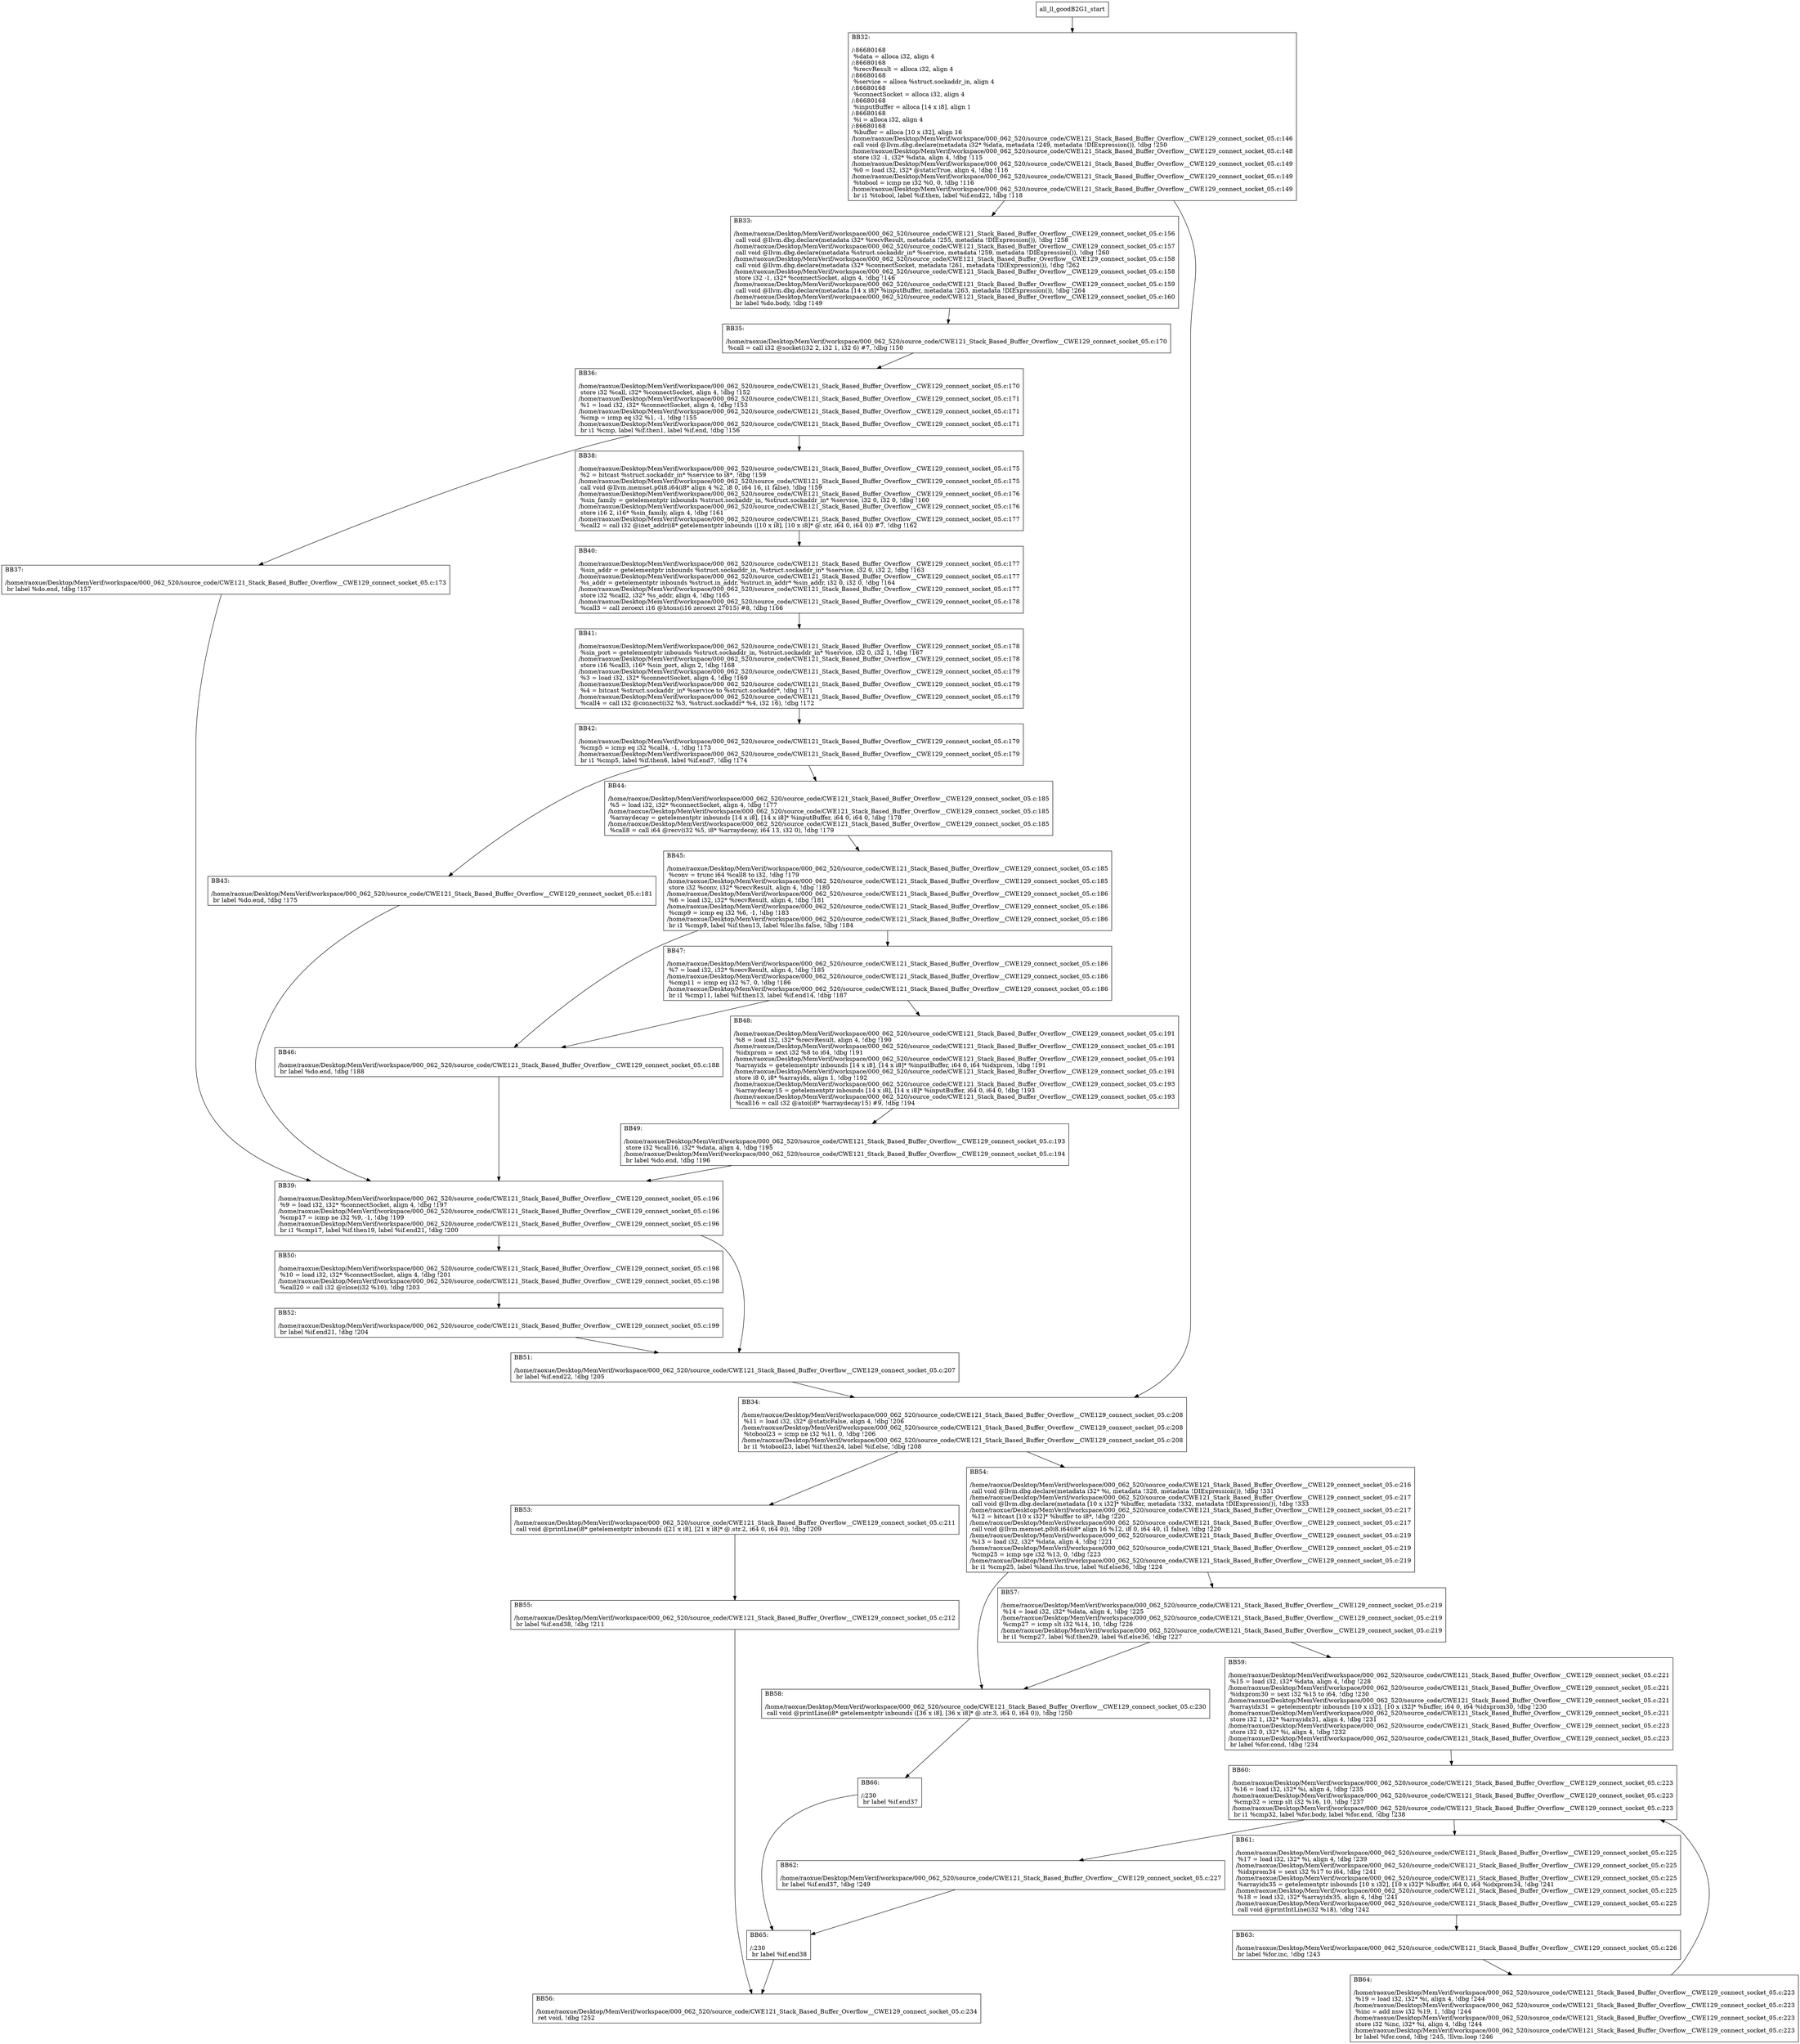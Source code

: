 digraph "CFG for'all_ll_goodB2G1' function" {
	BBall_ll_goodB2G1_start[shape=record,label="{all_ll_goodB2G1_start}"];
	BBall_ll_goodB2G1_start-> all_ll_goodB2G1BB32;
	all_ll_goodB2G1BB32 [shape=record, label="{BB32:\l\l/:86680168\l
  %data = alloca i32, align 4\l
/:86680168\l
  %recvResult = alloca i32, align 4\l
/:86680168\l
  %service = alloca %struct.sockaddr_in, align 4\l
/:86680168\l
  %connectSocket = alloca i32, align 4\l
/:86680168\l
  %inputBuffer = alloca [14 x i8], align 1\l
/:86680168\l
  %i = alloca i32, align 4\l
/:86680168\l
  %buffer = alloca [10 x i32], align 16\l
/home/raoxue/Desktop/MemVerif/workspace/000_062_520/source_code/CWE121_Stack_Based_Buffer_Overflow__CWE129_connect_socket_05.c:146\l
  call void @llvm.dbg.declare(metadata i32* %data, metadata !249, metadata !DIExpression()), !dbg !250\l
/home/raoxue/Desktop/MemVerif/workspace/000_062_520/source_code/CWE121_Stack_Based_Buffer_Overflow__CWE129_connect_socket_05.c:148\l
  store i32 -1, i32* %data, align 4, !dbg !115\l
/home/raoxue/Desktop/MemVerif/workspace/000_062_520/source_code/CWE121_Stack_Based_Buffer_Overflow__CWE129_connect_socket_05.c:149\l
  %0 = load i32, i32* @staticTrue, align 4, !dbg !116\l
/home/raoxue/Desktop/MemVerif/workspace/000_062_520/source_code/CWE121_Stack_Based_Buffer_Overflow__CWE129_connect_socket_05.c:149\l
  %tobool = icmp ne i32 %0, 0, !dbg !116\l
/home/raoxue/Desktop/MemVerif/workspace/000_062_520/source_code/CWE121_Stack_Based_Buffer_Overflow__CWE129_connect_socket_05.c:149\l
  br i1 %tobool, label %if.then, label %if.end22, !dbg !118\l
}"];
	all_ll_goodB2G1BB32-> all_ll_goodB2G1BB33;
	all_ll_goodB2G1BB32-> all_ll_goodB2G1BB34;
	all_ll_goodB2G1BB33 [shape=record, label="{BB33:\l\l/home/raoxue/Desktop/MemVerif/workspace/000_062_520/source_code/CWE121_Stack_Based_Buffer_Overflow__CWE129_connect_socket_05.c:156\l
  call void @llvm.dbg.declare(metadata i32* %recvResult, metadata !255, metadata !DIExpression()), !dbg !258\l
/home/raoxue/Desktop/MemVerif/workspace/000_062_520/source_code/CWE121_Stack_Based_Buffer_Overflow__CWE129_connect_socket_05.c:157\l
  call void @llvm.dbg.declare(metadata %struct.sockaddr_in* %service, metadata !259, metadata !DIExpression()), !dbg !260\l
/home/raoxue/Desktop/MemVerif/workspace/000_062_520/source_code/CWE121_Stack_Based_Buffer_Overflow__CWE129_connect_socket_05.c:158\l
  call void @llvm.dbg.declare(metadata i32* %connectSocket, metadata !261, metadata !DIExpression()), !dbg !262\l
/home/raoxue/Desktop/MemVerif/workspace/000_062_520/source_code/CWE121_Stack_Based_Buffer_Overflow__CWE129_connect_socket_05.c:158\l
  store i32 -1, i32* %connectSocket, align 4, !dbg !146\l
/home/raoxue/Desktop/MemVerif/workspace/000_062_520/source_code/CWE121_Stack_Based_Buffer_Overflow__CWE129_connect_socket_05.c:159\l
  call void @llvm.dbg.declare(metadata [14 x i8]* %inputBuffer, metadata !263, metadata !DIExpression()), !dbg !264\l
/home/raoxue/Desktop/MemVerif/workspace/000_062_520/source_code/CWE121_Stack_Based_Buffer_Overflow__CWE129_connect_socket_05.c:160\l
  br label %do.body, !dbg !149\l
}"];
	all_ll_goodB2G1BB33-> all_ll_goodB2G1BB35;
	all_ll_goodB2G1BB35 [shape=record, label="{BB35:\l\l/home/raoxue/Desktop/MemVerif/workspace/000_062_520/source_code/CWE121_Stack_Based_Buffer_Overflow__CWE129_connect_socket_05.c:170\l
  %call = call i32 @socket(i32 2, i32 1, i32 6) #7, !dbg !150\l
}"];
	all_ll_goodB2G1BB35-> all_ll_goodB2G1BB36;
	all_ll_goodB2G1BB36 [shape=record, label="{BB36:\l\l/home/raoxue/Desktop/MemVerif/workspace/000_062_520/source_code/CWE121_Stack_Based_Buffer_Overflow__CWE129_connect_socket_05.c:170\l
  store i32 %call, i32* %connectSocket, align 4, !dbg !152\l
/home/raoxue/Desktop/MemVerif/workspace/000_062_520/source_code/CWE121_Stack_Based_Buffer_Overflow__CWE129_connect_socket_05.c:171\l
  %1 = load i32, i32* %connectSocket, align 4, !dbg !153\l
/home/raoxue/Desktop/MemVerif/workspace/000_062_520/source_code/CWE121_Stack_Based_Buffer_Overflow__CWE129_connect_socket_05.c:171\l
  %cmp = icmp eq i32 %1, -1, !dbg !155\l
/home/raoxue/Desktop/MemVerif/workspace/000_062_520/source_code/CWE121_Stack_Based_Buffer_Overflow__CWE129_connect_socket_05.c:171\l
  br i1 %cmp, label %if.then1, label %if.end, !dbg !156\l
}"];
	all_ll_goodB2G1BB36-> all_ll_goodB2G1BB37;
	all_ll_goodB2G1BB36-> all_ll_goodB2G1BB38;
	all_ll_goodB2G1BB37 [shape=record, label="{BB37:\l\l/home/raoxue/Desktop/MemVerif/workspace/000_062_520/source_code/CWE121_Stack_Based_Buffer_Overflow__CWE129_connect_socket_05.c:173\l
  br label %do.end, !dbg !157\l
}"];
	all_ll_goodB2G1BB37-> all_ll_goodB2G1BB39;
	all_ll_goodB2G1BB38 [shape=record, label="{BB38:\l\l/home/raoxue/Desktop/MemVerif/workspace/000_062_520/source_code/CWE121_Stack_Based_Buffer_Overflow__CWE129_connect_socket_05.c:175\l
  %2 = bitcast %struct.sockaddr_in* %service to i8*, !dbg !159\l
/home/raoxue/Desktop/MemVerif/workspace/000_062_520/source_code/CWE121_Stack_Based_Buffer_Overflow__CWE129_connect_socket_05.c:175\l
  call void @llvm.memset.p0i8.i64(i8* align 4 %2, i8 0, i64 16, i1 false), !dbg !159\l
/home/raoxue/Desktop/MemVerif/workspace/000_062_520/source_code/CWE121_Stack_Based_Buffer_Overflow__CWE129_connect_socket_05.c:176\l
  %sin_family = getelementptr inbounds %struct.sockaddr_in, %struct.sockaddr_in* %service, i32 0, i32 0, !dbg !160\l
/home/raoxue/Desktop/MemVerif/workspace/000_062_520/source_code/CWE121_Stack_Based_Buffer_Overflow__CWE129_connect_socket_05.c:176\l
  store i16 2, i16* %sin_family, align 4, !dbg !161\l
/home/raoxue/Desktop/MemVerif/workspace/000_062_520/source_code/CWE121_Stack_Based_Buffer_Overflow__CWE129_connect_socket_05.c:177\l
  %call2 = call i32 @inet_addr(i8* getelementptr inbounds ([10 x i8], [10 x i8]* @.str, i64 0, i64 0)) #7, !dbg !162\l
}"];
	all_ll_goodB2G1BB38-> all_ll_goodB2G1BB40;
	all_ll_goodB2G1BB40 [shape=record, label="{BB40:\l\l/home/raoxue/Desktop/MemVerif/workspace/000_062_520/source_code/CWE121_Stack_Based_Buffer_Overflow__CWE129_connect_socket_05.c:177\l
  %sin_addr = getelementptr inbounds %struct.sockaddr_in, %struct.sockaddr_in* %service, i32 0, i32 2, !dbg !163\l
/home/raoxue/Desktop/MemVerif/workspace/000_062_520/source_code/CWE121_Stack_Based_Buffer_Overflow__CWE129_connect_socket_05.c:177\l
  %s_addr = getelementptr inbounds %struct.in_addr, %struct.in_addr* %sin_addr, i32 0, i32 0, !dbg !164\l
/home/raoxue/Desktop/MemVerif/workspace/000_062_520/source_code/CWE121_Stack_Based_Buffer_Overflow__CWE129_connect_socket_05.c:177\l
  store i32 %call2, i32* %s_addr, align 4, !dbg !165\l
/home/raoxue/Desktop/MemVerif/workspace/000_062_520/source_code/CWE121_Stack_Based_Buffer_Overflow__CWE129_connect_socket_05.c:178\l
  %call3 = call zeroext i16 @htons(i16 zeroext 27015) #8, !dbg !166\l
}"];
	all_ll_goodB2G1BB40-> all_ll_goodB2G1BB41;
	all_ll_goodB2G1BB41 [shape=record, label="{BB41:\l\l/home/raoxue/Desktop/MemVerif/workspace/000_062_520/source_code/CWE121_Stack_Based_Buffer_Overflow__CWE129_connect_socket_05.c:178\l
  %sin_port = getelementptr inbounds %struct.sockaddr_in, %struct.sockaddr_in* %service, i32 0, i32 1, !dbg !167\l
/home/raoxue/Desktop/MemVerif/workspace/000_062_520/source_code/CWE121_Stack_Based_Buffer_Overflow__CWE129_connect_socket_05.c:178\l
  store i16 %call3, i16* %sin_port, align 2, !dbg !168\l
/home/raoxue/Desktop/MemVerif/workspace/000_062_520/source_code/CWE121_Stack_Based_Buffer_Overflow__CWE129_connect_socket_05.c:179\l
  %3 = load i32, i32* %connectSocket, align 4, !dbg !169\l
/home/raoxue/Desktop/MemVerif/workspace/000_062_520/source_code/CWE121_Stack_Based_Buffer_Overflow__CWE129_connect_socket_05.c:179\l
  %4 = bitcast %struct.sockaddr_in* %service to %struct.sockaddr*, !dbg !171\l
/home/raoxue/Desktop/MemVerif/workspace/000_062_520/source_code/CWE121_Stack_Based_Buffer_Overflow__CWE129_connect_socket_05.c:179\l
  %call4 = call i32 @connect(i32 %3, %struct.sockaddr* %4, i32 16), !dbg !172\l
}"];
	all_ll_goodB2G1BB41-> all_ll_goodB2G1BB42;
	all_ll_goodB2G1BB42 [shape=record, label="{BB42:\l\l/home/raoxue/Desktop/MemVerif/workspace/000_062_520/source_code/CWE121_Stack_Based_Buffer_Overflow__CWE129_connect_socket_05.c:179\l
  %cmp5 = icmp eq i32 %call4, -1, !dbg !173\l
/home/raoxue/Desktop/MemVerif/workspace/000_062_520/source_code/CWE121_Stack_Based_Buffer_Overflow__CWE129_connect_socket_05.c:179\l
  br i1 %cmp5, label %if.then6, label %if.end7, !dbg !174\l
}"];
	all_ll_goodB2G1BB42-> all_ll_goodB2G1BB43;
	all_ll_goodB2G1BB42-> all_ll_goodB2G1BB44;
	all_ll_goodB2G1BB43 [shape=record, label="{BB43:\l\l/home/raoxue/Desktop/MemVerif/workspace/000_062_520/source_code/CWE121_Stack_Based_Buffer_Overflow__CWE129_connect_socket_05.c:181\l
  br label %do.end, !dbg !175\l
}"];
	all_ll_goodB2G1BB43-> all_ll_goodB2G1BB39;
	all_ll_goodB2G1BB44 [shape=record, label="{BB44:\l\l/home/raoxue/Desktop/MemVerif/workspace/000_062_520/source_code/CWE121_Stack_Based_Buffer_Overflow__CWE129_connect_socket_05.c:185\l
  %5 = load i32, i32* %connectSocket, align 4, !dbg !177\l
/home/raoxue/Desktop/MemVerif/workspace/000_062_520/source_code/CWE121_Stack_Based_Buffer_Overflow__CWE129_connect_socket_05.c:185\l
  %arraydecay = getelementptr inbounds [14 x i8], [14 x i8]* %inputBuffer, i64 0, i64 0, !dbg !178\l
/home/raoxue/Desktop/MemVerif/workspace/000_062_520/source_code/CWE121_Stack_Based_Buffer_Overflow__CWE129_connect_socket_05.c:185\l
  %call8 = call i64 @recv(i32 %5, i8* %arraydecay, i64 13, i32 0), !dbg !179\l
}"];
	all_ll_goodB2G1BB44-> all_ll_goodB2G1BB45;
	all_ll_goodB2G1BB45 [shape=record, label="{BB45:\l\l/home/raoxue/Desktop/MemVerif/workspace/000_062_520/source_code/CWE121_Stack_Based_Buffer_Overflow__CWE129_connect_socket_05.c:185\l
  %conv = trunc i64 %call8 to i32, !dbg !179\l
/home/raoxue/Desktop/MemVerif/workspace/000_062_520/source_code/CWE121_Stack_Based_Buffer_Overflow__CWE129_connect_socket_05.c:185\l
  store i32 %conv, i32* %recvResult, align 4, !dbg !180\l
/home/raoxue/Desktop/MemVerif/workspace/000_062_520/source_code/CWE121_Stack_Based_Buffer_Overflow__CWE129_connect_socket_05.c:186\l
  %6 = load i32, i32* %recvResult, align 4, !dbg !181\l
/home/raoxue/Desktop/MemVerif/workspace/000_062_520/source_code/CWE121_Stack_Based_Buffer_Overflow__CWE129_connect_socket_05.c:186\l
  %cmp9 = icmp eq i32 %6, -1, !dbg !183\l
/home/raoxue/Desktop/MemVerif/workspace/000_062_520/source_code/CWE121_Stack_Based_Buffer_Overflow__CWE129_connect_socket_05.c:186\l
  br i1 %cmp9, label %if.then13, label %lor.lhs.false, !dbg !184\l
}"];
	all_ll_goodB2G1BB45-> all_ll_goodB2G1BB46;
	all_ll_goodB2G1BB45-> all_ll_goodB2G1BB47;
	all_ll_goodB2G1BB47 [shape=record, label="{BB47:\l\l/home/raoxue/Desktop/MemVerif/workspace/000_062_520/source_code/CWE121_Stack_Based_Buffer_Overflow__CWE129_connect_socket_05.c:186\l
  %7 = load i32, i32* %recvResult, align 4, !dbg !185\l
/home/raoxue/Desktop/MemVerif/workspace/000_062_520/source_code/CWE121_Stack_Based_Buffer_Overflow__CWE129_connect_socket_05.c:186\l
  %cmp11 = icmp eq i32 %7, 0, !dbg !186\l
/home/raoxue/Desktop/MemVerif/workspace/000_062_520/source_code/CWE121_Stack_Based_Buffer_Overflow__CWE129_connect_socket_05.c:186\l
  br i1 %cmp11, label %if.then13, label %if.end14, !dbg !187\l
}"];
	all_ll_goodB2G1BB47-> all_ll_goodB2G1BB46;
	all_ll_goodB2G1BB47-> all_ll_goodB2G1BB48;
	all_ll_goodB2G1BB46 [shape=record, label="{BB46:\l\l/home/raoxue/Desktop/MemVerif/workspace/000_062_520/source_code/CWE121_Stack_Based_Buffer_Overflow__CWE129_connect_socket_05.c:188\l
  br label %do.end, !dbg !188\l
}"];
	all_ll_goodB2G1BB46-> all_ll_goodB2G1BB39;
	all_ll_goodB2G1BB48 [shape=record, label="{BB48:\l\l/home/raoxue/Desktop/MemVerif/workspace/000_062_520/source_code/CWE121_Stack_Based_Buffer_Overflow__CWE129_connect_socket_05.c:191\l
  %8 = load i32, i32* %recvResult, align 4, !dbg !190\l
/home/raoxue/Desktop/MemVerif/workspace/000_062_520/source_code/CWE121_Stack_Based_Buffer_Overflow__CWE129_connect_socket_05.c:191\l
  %idxprom = sext i32 %8 to i64, !dbg !191\l
/home/raoxue/Desktop/MemVerif/workspace/000_062_520/source_code/CWE121_Stack_Based_Buffer_Overflow__CWE129_connect_socket_05.c:191\l
  %arrayidx = getelementptr inbounds [14 x i8], [14 x i8]* %inputBuffer, i64 0, i64 %idxprom, !dbg !191\l
/home/raoxue/Desktop/MemVerif/workspace/000_062_520/source_code/CWE121_Stack_Based_Buffer_Overflow__CWE129_connect_socket_05.c:191\l
  store i8 0, i8* %arrayidx, align 1, !dbg !192\l
/home/raoxue/Desktop/MemVerif/workspace/000_062_520/source_code/CWE121_Stack_Based_Buffer_Overflow__CWE129_connect_socket_05.c:193\l
  %arraydecay15 = getelementptr inbounds [14 x i8], [14 x i8]* %inputBuffer, i64 0, i64 0, !dbg !193\l
/home/raoxue/Desktop/MemVerif/workspace/000_062_520/source_code/CWE121_Stack_Based_Buffer_Overflow__CWE129_connect_socket_05.c:193\l
  %call16 = call i32 @atoi(i8* %arraydecay15) #9, !dbg !194\l
}"];
	all_ll_goodB2G1BB48-> all_ll_goodB2G1BB49;
	all_ll_goodB2G1BB49 [shape=record, label="{BB49:\l\l/home/raoxue/Desktop/MemVerif/workspace/000_062_520/source_code/CWE121_Stack_Based_Buffer_Overflow__CWE129_connect_socket_05.c:193\l
  store i32 %call16, i32* %data, align 4, !dbg !195\l
/home/raoxue/Desktop/MemVerif/workspace/000_062_520/source_code/CWE121_Stack_Based_Buffer_Overflow__CWE129_connect_socket_05.c:194\l
  br label %do.end, !dbg !196\l
}"];
	all_ll_goodB2G1BB49-> all_ll_goodB2G1BB39;
	all_ll_goodB2G1BB39 [shape=record, label="{BB39:\l\l/home/raoxue/Desktop/MemVerif/workspace/000_062_520/source_code/CWE121_Stack_Based_Buffer_Overflow__CWE129_connect_socket_05.c:196\l
  %9 = load i32, i32* %connectSocket, align 4, !dbg !197\l
/home/raoxue/Desktop/MemVerif/workspace/000_062_520/source_code/CWE121_Stack_Based_Buffer_Overflow__CWE129_connect_socket_05.c:196\l
  %cmp17 = icmp ne i32 %9, -1, !dbg !199\l
/home/raoxue/Desktop/MemVerif/workspace/000_062_520/source_code/CWE121_Stack_Based_Buffer_Overflow__CWE129_connect_socket_05.c:196\l
  br i1 %cmp17, label %if.then19, label %if.end21, !dbg !200\l
}"];
	all_ll_goodB2G1BB39-> all_ll_goodB2G1BB50;
	all_ll_goodB2G1BB39-> all_ll_goodB2G1BB51;
	all_ll_goodB2G1BB50 [shape=record, label="{BB50:\l\l/home/raoxue/Desktop/MemVerif/workspace/000_062_520/source_code/CWE121_Stack_Based_Buffer_Overflow__CWE129_connect_socket_05.c:198\l
  %10 = load i32, i32* %connectSocket, align 4, !dbg !201\l
/home/raoxue/Desktop/MemVerif/workspace/000_062_520/source_code/CWE121_Stack_Based_Buffer_Overflow__CWE129_connect_socket_05.c:198\l
  %call20 = call i32 @close(i32 %10), !dbg !203\l
}"];
	all_ll_goodB2G1BB50-> all_ll_goodB2G1BB52;
	all_ll_goodB2G1BB52 [shape=record, label="{BB52:\l\l/home/raoxue/Desktop/MemVerif/workspace/000_062_520/source_code/CWE121_Stack_Based_Buffer_Overflow__CWE129_connect_socket_05.c:199\l
  br label %if.end21, !dbg !204\l
}"];
	all_ll_goodB2G1BB52-> all_ll_goodB2G1BB51;
	all_ll_goodB2G1BB51 [shape=record, label="{BB51:\l\l/home/raoxue/Desktop/MemVerif/workspace/000_062_520/source_code/CWE121_Stack_Based_Buffer_Overflow__CWE129_connect_socket_05.c:207\l
  br label %if.end22, !dbg !205\l
}"];
	all_ll_goodB2G1BB51-> all_ll_goodB2G1BB34;
	all_ll_goodB2G1BB34 [shape=record, label="{BB34:\l\l/home/raoxue/Desktop/MemVerif/workspace/000_062_520/source_code/CWE121_Stack_Based_Buffer_Overflow__CWE129_connect_socket_05.c:208\l
  %11 = load i32, i32* @staticFalse, align 4, !dbg !206\l
/home/raoxue/Desktop/MemVerif/workspace/000_062_520/source_code/CWE121_Stack_Based_Buffer_Overflow__CWE129_connect_socket_05.c:208\l
  %tobool23 = icmp ne i32 %11, 0, !dbg !206\l
/home/raoxue/Desktop/MemVerif/workspace/000_062_520/source_code/CWE121_Stack_Based_Buffer_Overflow__CWE129_connect_socket_05.c:208\l
  br i1 %tobool23, label %if.then24, label %if.else, !dbg !208\l
}"];
	all_ll_goodB2G1BB34-> all_ll_goodB2G1BB53;
	all_ll_goodB2G1BB34-> all_ll_goodB2G1BB54;
	all_ll_goodB2G1BB53 [shape=record, label="{BB53:\l\l/home/raoxue/Desktop/MemVerif/workspace/000_062_520/source_code/CWE121_Stack_Based_Buffer_Overflow__CWE129_connect_socket_05.c:211\l
  call void @printLine(i8* getelementptr inbounds ([21 x i8], [21 x i8]* @.str.2, i64 0, i64 0)), !dbg !209\l
}"];
	all_ll_goodB2G1BB53-> all_ll_goodB2G1BB55;
	all_ll_goodB2G1BB55 [shape=record, label="{BB55:\l\l/home/raoxue/Desktop/MemVerif/workspace/000_062_520/source_code/CWE121_Stack_Based_Buffer_Overflow__CWE129_connect_socket_05.c:212\l
  br label %if.end38, !dbg !211\l
}"];
	all_ll_goodB2G1BB55-> all_ll_goodB2G1BB56;
	all_ll_goodB2G1BB54 [shape=record, label="{BB54:\l\l/home/raoxue/Desktop/MemVerif/workspace/000_062_520/source_code/CWE121_Stack_Based_Buffer_Overflow__CWE129_connect_socket_05.c:216\l
  call void @llvm.dbg.declare(metadata i32* %i, metadata !328, metadata !DIExpression()), !dbg !331\l
/home/raoxue/Desktop/MemVerif/workspace/000_062_520/source_code/CWE121_Stack_Based_Buffer_Overflow__CWE129_connect_socket_05.c:217\l
  call void @llvm.dbg.declare(metadata [10 x i32]* %buffer, metadata !332, metadata !DIExpression()), !dbg !333\l
/home/raoxue/Desktop/MemVerif/workspace/000_062_520/source_code/CWE121_Stack_Based_Buffer_Overflow__CWE129_connect_socket_05.c:217\l
  %12 = bitcast [10 x i32]* %buffer to i8*, !dbg !220\l
/home/raoxue/Desktop/MemVerif/workspace/000_062_520/source_code/CWE121_Stack_Based_Buffer_Overflow__CWE129_connect_socket_05.c:217\l
  call void @llvm.memset.p0i8.i64(i8* align 16 %12, i8 0, i64 40, i1 false), !dbg !220\l
/home/raoxue/Desktop/MemVerif/workspace/000_062_520/source_code/CWE121_Stack_Based_Buffer_Overflow__CWE129_connect_socket_05.c:219\l
  %13 = load i32, i32* %data, align 4, !dbg !221\l
/home/raoxue/Desktop/MemVerif/workspace/000_062_520/source_code/CWE121_Stack_Based_Buffer_Overflow__CWE129_connect_socket_05.c:219\l
  %cmp25 = icmp sge i32 %13, 0, !dbg !223\l
/home/raoxue/Desktop/MemVerif/workspace/000_062_520/source_code/CWE121_Stack_Based_Buffer_Overflow__CWE129_connect_socket_05.c:219\l
  br i1 %cmp25, label %land.lhs.true, label %if.else36, !dbg !224\l
}"];
	all_ll_goodB2G1BB54-> all_ll_goodB2G1BB57;
	all_ll_goodB2G1BB54-> all_ll_goodB2G1BB58;
	all_ll_goodB2G1BB57 [shape=record, label="{BB57:\l\l/home/raoxue/Desktop/MemVerif/workspace/000_062_520/source_code/CWE121_Stack_Based_Buffer_Overflow__CWE129_connect_socket_05.c:219\l
  %14 = load i32, i32* %data, align 4, !dbg !225\l
/home/raoxue/Desktop/MemVerif/workspace/000_062_520/source_code/CWE121_Stack_Based_Buffer_Overflow__CWE129_connect_socket_05.c:219\l
  %cmp27 = icmp slt i32 %14, 10, !dbg !226\l
/home/raoxue/Desktop/MemVerif/workspace/000_062_520/source_code/CWE121_Stack_Based_Buffer_Overflow__CWE129_connect_socket_05.c:219\l
  br i1 %cmp27, label %if.then29, label %if.else36, !dbg !227\l
}"];
	all_ll_goodB2G1BB57-> all_ll_goodB2G1BB59;
	all_ll_goodB2G1BB57-> all_ll_goodB2G1BB58;
	all_ll_goodB2G1BB59 [shape=record, label="{BB59:\l\l/home/raoxue/Desktop/MemVerif/workspace/000_062_520/source_code/CWE121_Stack_Based_Buffer_Overflow__CWE129_connect_socket_05.c:221\l
  %15 = load i32, i32* %data, align 4, !dbg !228\l
/home/raoxue/Desktop/MemVerif/workspace/000_062_520/source_code/CWE121_Stack_Based_Buffer_Overflow__CWE129_connect_socket_05.c:221\l
  %idxprom30 = sext i32 %15 to i64, !dbg !230\l
/home/raoxue/Desktop/MemVerif/workspace/000_062_520/source_code/CWE121_Stack_Based_Buffer_Overflow__CWE129_connect_socket_05.c:221\l
  %arrayidx31 = getelementptr inbounds [10 x i32], [10 x i32]* %buffer, i64 0, i64 %idxprom30, !dbg !230\l
/home/raoxue/Desktop/MemVerif/workspace/000_062_520/source_code/CWE121_Stack_Based_Buffer_Overflow__CWE129_connect_socket_05.c:221\l
  store i32 1, i32* %arrayidx31, align 4, !dbg !231\l
/home/raoxue/Desktop/MemVerif/workspace/000_062_520/source_code/CWE121_Stack_Based_Buffer_Overflow__CWE129_connect_socket_05.c:223\l
  store i32 0, i32* %i, align 4, !dbg !232\l
/home/raoxue/Desktop/MemVerif/workspace/000_062_520/source_code/CWE121_Stack_Based_Buffer_Overflow__CWE129_connect_socket_05.c:223\l
  br label %for.cond, !dbg !234\l
}"];
	all_ll_goodB2G1BB59-> all_ll_goodB2G1BB60;
	all_ll_goodB2G1BB60 [shape=record, label="{BB60:\l\l/home/raoxue/Desktop/MemVerif/workspace/000_062_520/source_code/CWE121_Stack_Based_Buffer_Overflow__CWE129_connect_socket_05.c:223\l
  %16 = load i32, i32* %i, align 4, !dbg !235\l
/home/raoxue/Desktop/MemVerif/workspace/000_062_520/source_code/CWE121_Stack_Based_Buffer_Overflow__CWE129_connect_socket_05.c:223\l
  %cmp32 = icmp slt i32 %16, 10, !dbg !237\l
/home/raoxue/Desktop/MemVerif/workspace/000_062_520/source_code/CWE121_Stack_Based_Buffer_Overflow__CWE129_connect_socket_05.c:223\l
  br i1 %cmp32, label %for.body, label %for.end, !dbg !238\l
}"];
	all_ll_goodB2G1BB60-> all_ll_goodB2G1BB61;
	all_ll_goodB2G1BB60-> all_ll_goodB2G1BB62;
	all_ll_goodB2G1BB61 [shape=record, label="{BB61:\l\l/home/raoxue/Desktop/MemVerif/workspace/000_062_520/source_code/CWE121_Stack_Based_Buffer_Overflow__CWE129_connect_socket_05.c:225\l
  %17 = load i32, i32* %i, align 4, !dbg !239\l
/home/raoxue/Desktop/MemVerif/workspace/000_062_520/source_code/CWE121_Stack_Based_Buffer_Overflow__CWE129_connect_socket_05.c:225\l
  %idxprom34 = sext i32 %17 to i64, !dbg !241\l
/home/raoxue/Desktop/MemVerif/workspace/000_062_520/source_code/CWE121_Stack_Based_Buffer_Overflow__CWE129_connect_socket_05.c:225\l
  %arrayidx35 = getelementptr inbounds [10 x i32], [10 x i32]* %buffer, i64 0, i64 %idxprom34, !dbg !241\l
/home/raoxue/Desktop/MemVerif/workspace/000_062_520/source_code/CWE121_Stack_Based_Buffer_Overflow__CWE129_connect_socket_05.c:225\l
  %18 = load i32, i32* %arrayidx35, align 4, !dbg !241\l
/home/raoxue/Desktop/MemVerif/workspace/000_062_520/source_code/CWE121_Stack_Based_Buffer_Overflow__CWE129_connect_socket_05.c:225\l
  call void @printIntLine(i32 %18), !dbg !242\l
}"];
	all_ll_goodB2G1BB61-> all_ll_goodB2G1BB63;
	all_ll_goodB2G1BB63 [shape=record, label="{BB63:\l\l/home/raoxue/Desktop/MemVerif/workspace/000_062_520/source_code/CWE121_Stack_Based_Buffer_Overflow__CWE129_connect_socket_05.c:226\l
  br label %for.inc, !dbg !243\l
}"];
	all_ll_goodB2G1BB63-> all_ll_goodB2G1BB64;
	all_ll_goodB2G1BB64 [shape=record, label="{BB64:\l\l/home/raoxue/Desktop/MemVerif/workspace/000_062_520/source_code/CWE121_Stack_Based_Buffer_Overflow__CWE129_connect_socket_05.c:223\l
  %19 = load i32, i32* %i, align 4, !dbg !244\l
/home/raoxue/Desktop/MemVerif/workspace/000_062_520/source_code/CWE121_Stack_Based_Buffer_Overflow__CWE129_connect_socket_05.c:223\l
  %inc = add nsw i32 %19, 1, !dbg !244\l
/home/raoxue/Desktop/MemVerif/workspace/000_062_520/source_code/CWE121_Stack_Based_Buffer_Overflow__CWE129_connect_socket_05.c:223\l
  store i32 %inc, i32* %i, align 4, !dbg !244\l
/home/raoxue/Desktop/MemVerif/workspace/000_062_520/source_code/CWE121_Stack_Based_Buffer_Overflow__CWE129_connect_socket_05.c:223\l
  br label %for.cond, !dbg !245, !llvm.loop !246\l
}"];
	all_ll_goodB2G1BB64-> all_ll_goodB2G1BB60;
	all_ll_goodB2G1BB62 [shape=record, label="{BB62:\l\l/home/raoxue/Desktop/MemVerif/workspace/000_062_520/source_code/CWE121_Stack_Based_Buffer_Overflow__CWE129_connect_socket_05.c:227\l
  br label %if.end37, !dbg !249\l
}"];
	all_ll_goodB2G1BB62-> all_ll_goodB2G1BB65;
	all_ll_goodB2G1BB58 [shape=record, label="{BB58:\l\l/home/raoxue/Desktop/MemVerif/workspace/000_062_520/source_code/CWE121_Stack_Based_Buffer_Overflow__CWE129_connect_socket_05.c:230\l
  call void @printLine(i8* getelementptr inbounds ([36 x i8], [36 x i8]* @.str.3, i64 0, i64 0)), !dbg !250\l
}"];
	all_ll_goodB2G1BB58-> all_ll_goodB2G1BB66;
	all_ll_goodB2G1BB66 [shape=record, label="{BB66:\l\l/:230\l
  br label %if.end37\l
}"];
	all_ll_goodB2G1BB66-> all_ll_goodB2G1BB65;
	all_ll_goodB2G1BB65 [shape=record, label="{BB65:\l\l/:230\l
  br label %if.end38\l
}"];
	all_ll_goodB2G1BB65-> all_ll_goodB2G1BB56;
	all_ll_goodB2G1BB56 [shape=record, label="{BB56:\l\l/home/raoxue/Desktop/MemVerif/workspace/000_062_520/source_code/CWE121_Stack_Based_Buffer_Overflow__CWE129_connect_socket_05.c:234\l
  ret void, !dbg !252\l
}"];
}
